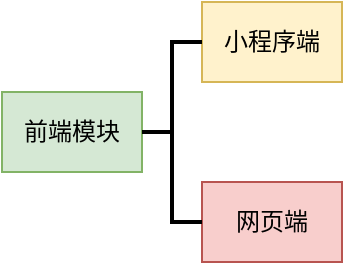 <mxfile version="18.1.2" type="device"><diagram id="f4oJJQdnlPrC3rBVxO4O" name="Page-1"><mxGraphModel dx="716" dy="377" grid="1" gridSize="10" guides="1" tooltips="1" connect="1" arrows="1" fold="1" page="1" pageScale="1" pageWidth="827" pageHeight="1169" math="0" shadow="0"><root><mxCell id="0"/><mxCell id="1" parent="0"/><mxCell id="2CVwme8roNwGCXCD-hgo-1" value="前端模块" style="rounded=0;whiteSpace=wrap;html=1;fillColor=#d5e8d4;strokeColor=#82b366;" vertex="1" parent="1"><mxGeometry x="329" y="145" width="70" height="40" as="geometry"/></mxCell><mxCell id="2CVwme8roNwGCXCD-hgo-2" value="小程序端" style="rounded=0;whiteSpace=wrap;html=1;fillColor=#fff2cc;strokeColor=#d6b656;" vertex="1" parent="1"><mxGeometry x="429" y="100" width="70" height="40" as="geometry"/></mxCell><mxCell id="2CVwme8roNwGCXCD-hgo-3" value="网页端" style="rounded=0;whiteSpace=wrap;html=1;fillColor=#f8cecc;strokeColor=#b85450;" vertex="1" parent="1"><mxGeometry x="429" y="190" width="70" height="40" as="geometry"/></mxCell><mxCell id="2CVwme8roNwGCXCD-hgo-5" value="" style="strokeWidth=2;html=1;shape=mxgraph.flowchart.annotation_2;align=left;labelPosition=right;pointerEvents=1;" vertex="1" parent="1"><mxGeometry x="399" y="120" width="30" height="90" as="geometry"/></mxCell></root></mxGraphModel></diagram></mxfile>